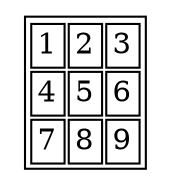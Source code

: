 graph matrix_07 {
	node [shape=none]
	tab [label=<<TABLE><TR><TD>1</TD><TD>2</TD><TD>3</TD></TR><TR><TD>4</TD><TD>5</TD><TD>6</TD></TR><TR><TD>7</TD><TD>8</TD><TD>9</TD></TR></TABLE>>]
}
